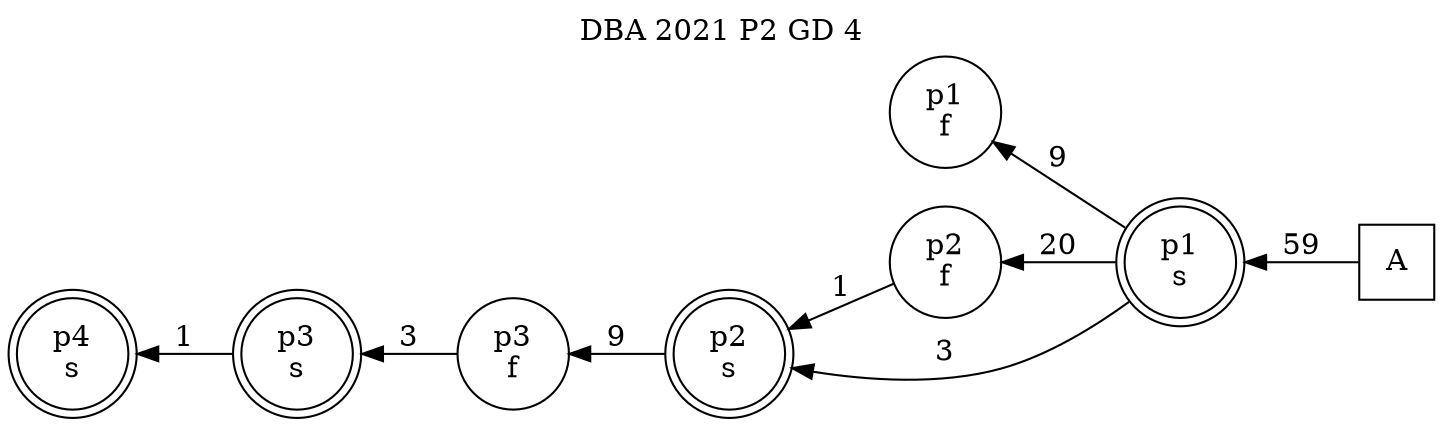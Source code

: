 digraph DBA_2021_P2_GD_4_GOOD {
labelloc="tl"
label= " DBA 2021 P2 GD 4 "
rankdir="RL";
"A" [shape="square" label="A"]
"p1_s" [shape="doublecircle" label="p1
s"]
"p1_f" [shape="circle" label="p1
f"]
"p2_f" [shape="circle" label="p2
f"]
"p2_s" [shape="doublecircle" label="p2
s"]
"p3_f" [shape="circle" label="p3
f"]
"p3_s" [shape="doublecircle" label="p3
s"]
"p4_s" [shape="doublecircle" label="p4
s"]
"A" -> "p1_s" [ label=59]
"p1_s" -> "p1_f" [ label=9]
"p1_s" -> "p2_f" [ label=20]
"p1_s" -> "p2_s" [ label=3]
"p2_f" -> "p2_s" [ label=1]
"p2_s" -> "p3_f" [ label=9]
"p3_f" -> "p3_s" [ label=3]
"p3_s" -> "p4_s" [ label=1]
}
